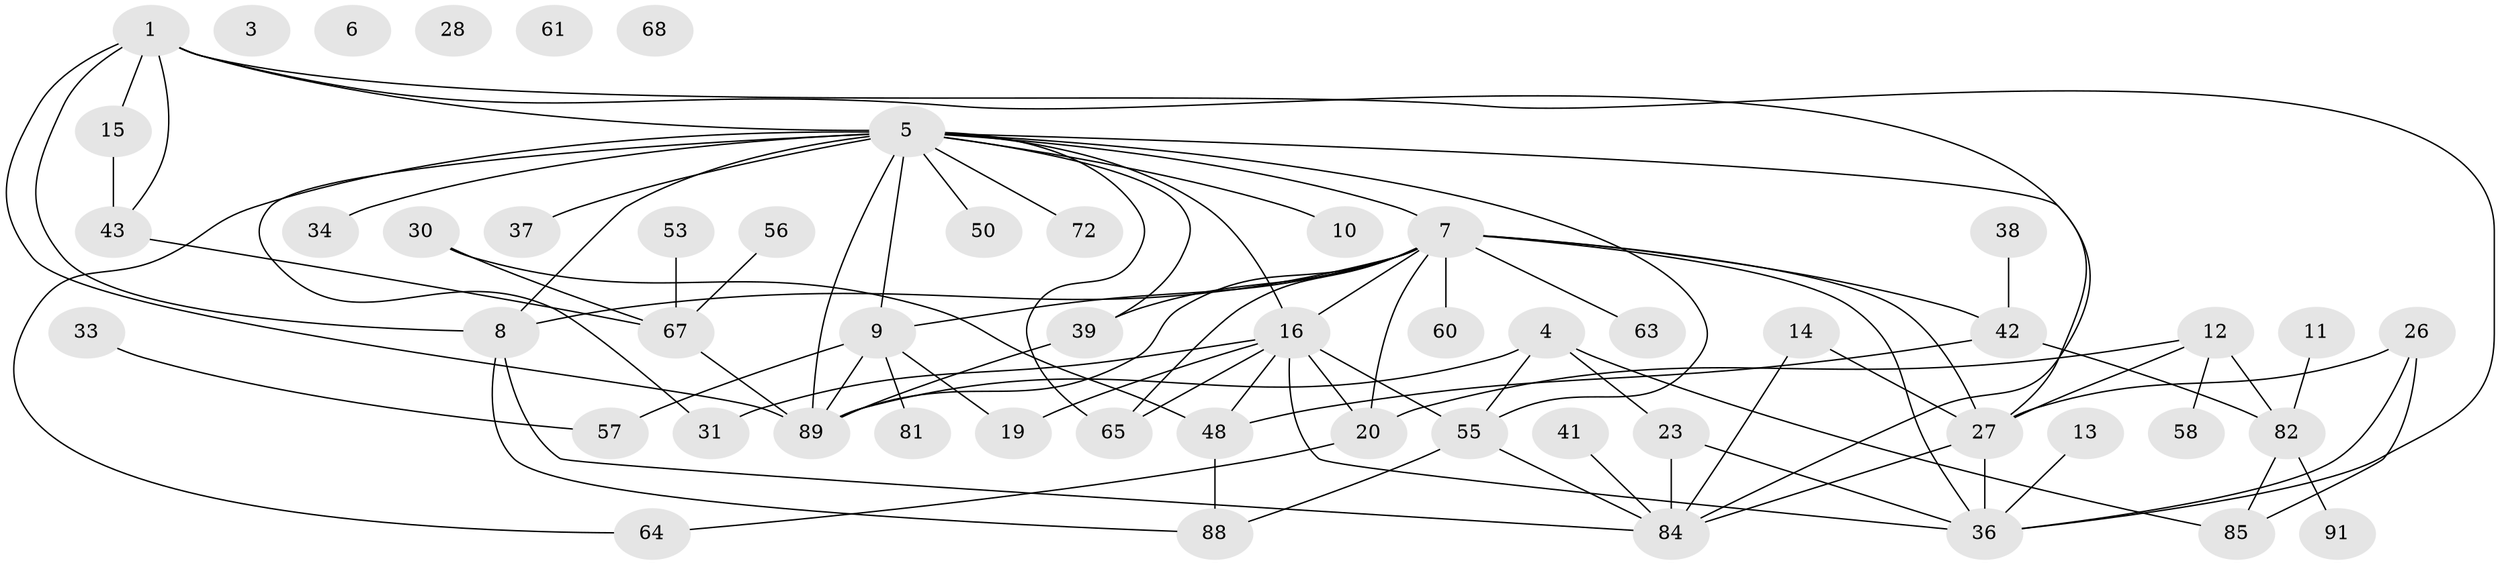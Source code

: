 // original degree distribution, {4: 0.14678899082568808, 7: 0.06422018348623854, 0: 0.03669724770642202, 5: 0.03669724770642202, 1: 0.26605504587155965, 3: 0.22018348623853212, 2: 0.1926605504587156, 6: 0.03669724770642202}
// Generated by graph-tools (version 1.1) at 2025/13/03/09/25 04:13:06]
// undirected, 54 vertices, 86 edges
graph export_dot {
graph [start="1"]
  node [color=gray90,style=filled];
  1 [super="+59+2"];
  3;
  4 [super="+32"];
  5 [super="+52+21+49"];
  6;
  7 [super="+54+18+69"];
  8 [super="+40"];
  9 [super="+46"];
  10 [super="+107"];
  11;
  12 [super="+66+17"];
  13;
  14;
  15 [super="+35+24"];
  16 [super="+22"];
  19;
  20 [super="+25"];
  23 [super="+44"];
  26 [super="+62"];
  27 [super="+29+74"];
  28 [super="+97"];
  30 [super="+108"];
  31 [super="+47"];
  33;
  34;
  36 [super="+71+80"];
  37;
  38;
  39;
  41;
  42 [super="+51"];
  43 [super="+86+73"];
  48 [super="+79+94"];
  50;
  53;
  55 [super="+87+102"];
  56;
  57;
  58;
  60;
  61;
  63;
  64 [super="+77"];
  65;
  67 [super="+83"];
  68;
  72;
  81;
  82 [super="+90"];
  84;
  85 [super="+95"];
  88 [super="+101"];
  89 [super="+93"];
  91;
  1 -- 5 [weight=2];
  1 -- 8;
  1 -- 36;
  1 -- 84;
  1 -- 89 [weight=2];
  1 -- 43;
  1 -- 15 [weight=2];
  4 -- 23;
  4 -- 89;
  4 -- 55;
  4 -- 85;
  5 -- 65;
  5 -- 37;
  5 -- 55;
  5 -- 34;
  5 -- 8 [weight=3];
  5 -- 9 [weight=2];
  5 -- 31;
  5 -- 64;
  5 -- 39;
  5 -- 72;
  5 -- 16;
  5 -- 50;
  5 -- 7 [weight=2];
  5 -- 27;
  5 -- 89;
  5 -- 10;
  7 -- 39;
  7 -- 65;
  7 -- 36;
  7 -- 42;
  7 -- 60 [weight=2];
  7 -- 63;
  7 -- 9;
  7 -- 27;
  7 -- 16;
  7 -- 8;
  7 -- 89;
  7 -- 20;
  8 -- 84;
  8 -- 88;
  9 -- 57;
  9 -- 81;
  9 -- 19;
  9 -- 89;
  11 -- 82;
  12 -- 58;
  12 -- 82;
  12 -- 27;
  12 -- 20;
  13 -- 36;
  14 -- 84;
  14 -- 27;
  15 -- 43;
  16 -- 65;
  16 -- 36;
  16 -- 48;
  16 -- 19;
  16 -- 55;
  16 -- 31;
  16 -- 20;
  20 -- 64;
  23 -- 36;
  23 -- 84;
  26 -- 27;
  26 -- 85;
  26 -- 36;
  27 -- 84;
  27 -- 36;
  30 -- 48;
  30 -- 67;
  33 -- 57;
  38 -- 42;
  39 -- 89;
  41 -- 84;
  42 -- 48;
  42 -- 82 [weight=2];
  43 -- 67;
  48 -- 88;
  53 -- 67;
  55 -- 84;
  55 -- 88;
  56 -- 67;
  67 -- 89;
  82 -- 91;
  82 -- 85;
}
